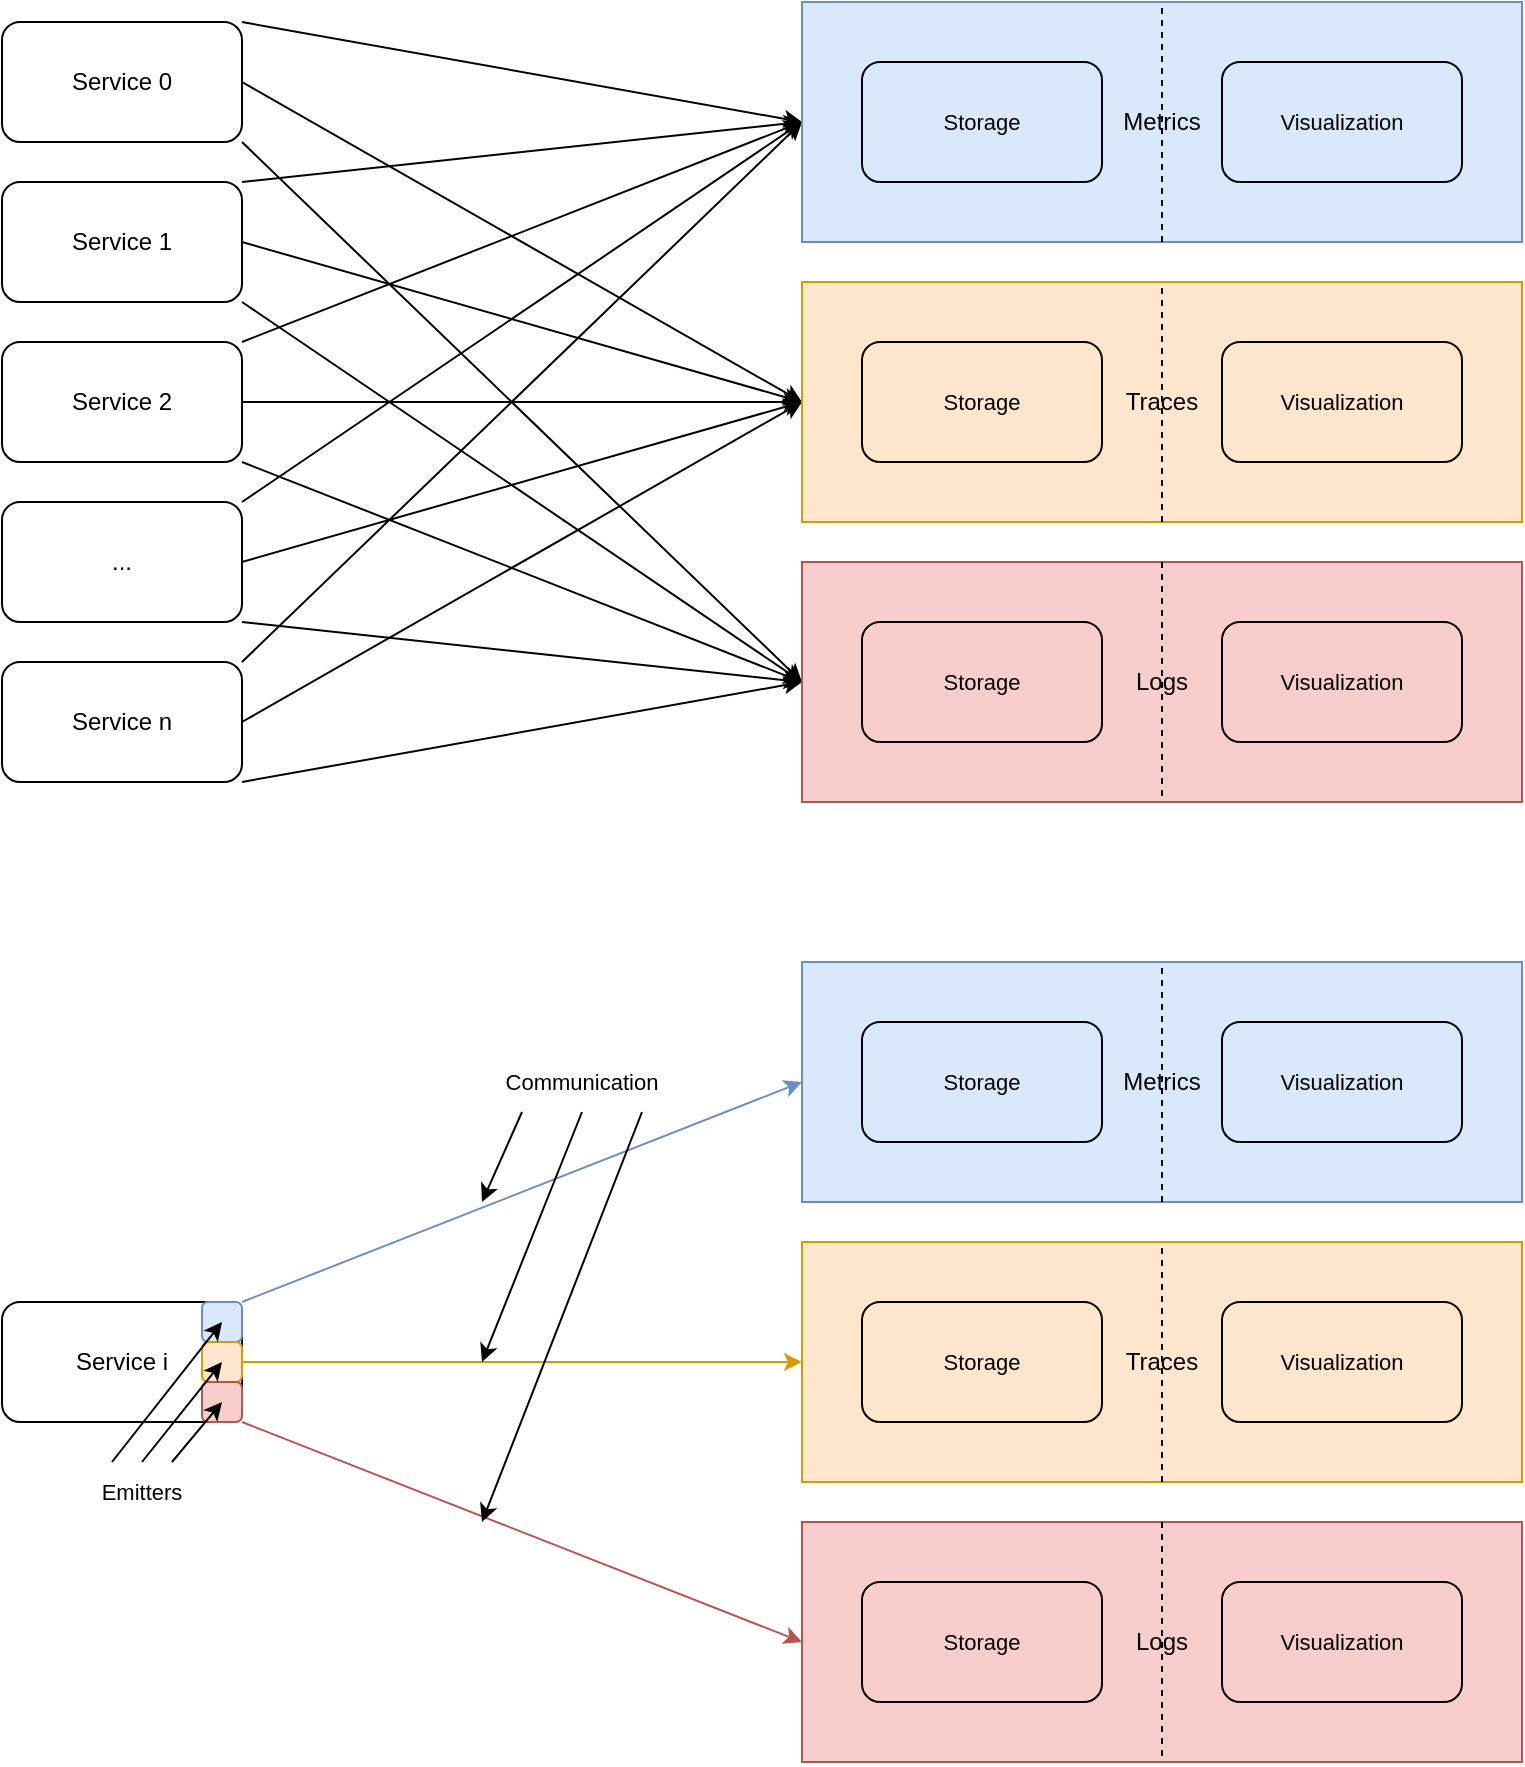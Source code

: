 <mxfile version="23.1.2" type="github">
  <diagram name="Page-1" id="jL8QJJ9i0J1CRAjg_JqJ">
    <mxGraphModel dx="1642" dy="1071" grid="1" gridSize="10" guides="1" tooltips="1" connect="1" arrows="1" fold="1" page="1" pageScale="1" pageWidth="850" pageHeight="1100" math="0" shadow="0">
      <root>
        <mxCell id="0" />
        <mxCell id="1" parent="0" />
        <mxCell id="ws0YUDlQVEAu4O6Q2yZI-9" style="rounded=0;orthogonalLoop=1;jettySize=auto;html=1;exitX=1;exitY=0;exitDx=0;exitDy=0;entryX=0;entryY=0.5;entryDx=0;entryDy=0;startArrow=none;startFill=0;endArrow=classic;endFill=1;" edge="1" parent="1" source="ws0YUDlQVEAu4O6Q2yZI-1" target="ws0YUDlQVEAu4O6Q2yZI-6">
          <mxGeometry relative="1" as="geometry" />
        </mxCell>
        <mxCell id="ws0YUDlQVEAu4O6Q2yZI-10" style="rounded=0;orthogonalLoop=1;jettySize=auto;html=1;exitX=1;exitY=0.5;exitDx=0;exitDy=0;entryX=0;entryY=0.5;entryDx=0;entryDy=0;" edge="1" parent="1" source="ws0YUDlQVEAu4O6Q2yZI-1" target="ws0YUDlQVEAu4O6Q2yZI-7">
          <mxGeometry relative="1" as="geometry" />
        </mxCell>
        <mxCell id="ws0YUDlQVEAu4O6Q2yZI-11" style="edgeStyle=none;shape=connector;rounded=0;orthogonalLoop=1;jettySize=auto;html=1;exitX=1;exitY=1;exitDx=0;exitDy=0;entryX=0;entryY=0.5;entryDx=0;entryDy=0;labelBackgroundColor=default;strokeColor=default;align=center;verticalAlign=middle;fontFamily=Helvetica;fontSize=11;fontColor=default;endArrow=classic;" edge="1" parent="1" source="ws0YUDlQVEAu4O6Q2yZI-1" target="ws0YUDlQVEAu4O6Q2yZI-8">
          <mxGeometry relative="1" as="geometry" />
        </mxCell>
        <mxCell id="ws0YUDlQVEAu4O6Q2yZI-1" value="&lt;div&gt;Service 0&lt;br&gt;&lt;/div&gt;" style="rounded=1;whiteSpace=wrap;html=1;" vertex="1" parent="1">
          <mxGeometry x="40" y="50" width="120" height="60" as="geometry" />
        </mxCell>
        <mxCell id="ws0YUDlQVEAu4O6Q2yZI-12" style="edgeStyle=none;shape=connector;rounded=0;orthogonalLoop=1;jettySize=auto;html=1;exitX=1;exitY=0;exitDx=0;exitDy=0;entryX=0;entryY=0.5;entryDx=0;entryDy=0;labelBackgroundColor=default;strokeColor=default;align=center;verticalAlign=middle;fontFamily=Helvetica;fontSize=11;fontColor=default;endArrow=classic;" edge="1" parent="1" source="ws0YUDlQVEAu4O6Q2yZI-2" target="ws0YUDlQVEAu4O6Q2yZI-6">
          <mxGeometry relative="1" as="geometry" />
        </mxCell>
        <mxCell id="ws0YUDlQVEAu4O6Q2yZI-13" style="edgeStyle=none;shape=connector;rounded=0;orthogonalLoop=1;jettySize=auto;html=1;exitX=1;exitY=0.5;exitDx=0;exitDy=0;entryX=0;entryY=0.5;entryDx=0;entryDy=0;labelBackgroundColor=default;strokeColor=default;align=center;verticalAlign=middle;fontFamily=Helvetica;fontSize=11;fontColor=default;endArrow=classic;" edge="1" parent="1" source="ws0YUDlQVEAu4O6Q2yZI-2" target="ws0YUDlQVEAu4O6Q2yZI-7">
          <mxGeometry relative="1" as="geometry" />
        </mxCell>
        <mxCell id="ws0YUDlQVEAu4O6Q2yZI-14" style="edgeStyle=none;shape=connector;rounded=0;orthogonalLoop=1;jettySize=auto;html=1;exitX=1;exitY=1;exitDx=0;exitDy=0;entryX=0;entryY=0.5;entryDx=0;entryDy=0;labelBackgroundColor=default;strokeColor=default;align=center;verticalAlign=middle;fontFamily=Helvetica;fontSize=11;fontColor=default;endArrow=classic;" edge="1" parent="1" source="ws0YUDlQVEAu4O6Q2yZI-2" target="ws0YUDlQVEAu4O6Q2yZI-8">
          <mxGeometry relative="1" as="geometry" />
        </mxCell>
        <mxCell id="ws0YUDlQVEAu4O6Q2yZI-2" value="Service 1" style="rounded=1;whiteSpace=wrap;html=1;" vertex="1" parent="1">
          <mxGeometry x="40" y="130" width="120" height="60" as="geometry" />
        </mxCell>
        <mxCell id="ws0YUDlQVEAu4O6Q2yZI-15" style="edgeStyle=none;shape=connector;rounded=0;orthogonalLoop=1;jettySize=auto;html=1;exitX=1;exitY=0;exitDx=0;exitDy=0;entryX=0;entryY=0.5;entryDx=0;entryDy=0;labelBackgroundColor=default;strokeColor=default;align=center;verticalAlign=middle;fontFamily=Helvetica;fontSize=11;fontColor=default;endArrow=classic;" edge="1" parent="1" source="ws0YUDlQVEAu4O6Q2yZI-3" target="ws0YUDlQVEAu4O6Q2yZI-6">
          <mxGeometry relative="1" as="geometry" />
        </mxCell>
        <mxCell id="ws0YUDlQVEAu4O6Q2yZI-16" style="edgeStyle=none;shape=connector;rounded=0;orthogonalLoop=1;jettySize=auto;html=1;exitX=1;exitY=0.5;exitDx=0;exitDy=0;entryX=0;entryY=0.5;entryDx=0;entryDy=0;labelBackgroundColor=default;strokeColor=default;align=center;verticalAlign=middle;fontFamily=Helvetica;fontSize=11;fontColor=default;endArrow=classic;" edge="1" parent="1" source="ws0YUDlQVEAu4O6Q2yZI-3" target="ws0YUDlQVEAu4O6Q2yZI-7">
          <mxGeometry relative="1" as="geometry" />
        </mxCell>
        <mxCell id="ws0YUDlQVEAu4O6Q2yZI-17" style="edgeStyle=none;shape=connector;rounded=0;orthogonalLoop=1;jettySize=auto;html=1;exitX=1;exitY=1;exitDx=0;exitDy=0;entryX=0;entryY=0.5;entryDx=0;entryDy=0;labelBackgroundColor=default;strokeColor=default;align=center;verticalAlign=middle;fontFamily=Helvetica;fontSize=11;fontColor=default;endArrow=classic;" edge="1" parent="1" source="ws0YUDlQVEAu4O6Q2yZI-3" target="ws0YUDlQVEAu4O6Q2yZI-8">
          <mxGeometry relative="1" as="geometry" />
        </mxCell>
        <mxCell id="ws0YUDlQVEAu4O6Q2yZI-3" value="&lt;div&gt;Service 2&lt;/div&gt;" style="rounded=1;whiteSpace=wrap;html=1;" vertex="1" parent="1">
          <mxGeometry x="40" y="210" width="120" height="60" as="geometry" />
        </mxCell>
        <mxCell id="ws0YUDlQVEAu4O6Q2yZI-18" style="edgeStyle=none;shape=connector;rounded=0;orthogonalLoop=1;jettySize=auto;html=1;exitX=1;exitY=0;exitDx=0;exitDy=0;entryX=0;entryY=0.5;entryDx=0;entryDy=0;labelBackgroundColor=default;strokeColor=default;align=center;verticalAlign=middle;fontFamily=Helvetica;fontSize=11;fontColor=default;endArrow=classic;" edge="1" parent="1" source="ws0YUDlQVEAu4O6Q2yZI-4" target="ws0YUDlQVEAu4O6Q2yZI-6">
          <mxGeometry relative="1" as="geometry" />
        </mxCell>
        <mxCell id="ws0YUDlQVEAu4O6Q2yZI-19" style="edgeStyle=none;shape=connector;rounded=0;orthogonalLoop=1;jettySize=auto;html=1;exitX=1;exitY=0.5;exitDx=0;exitDy=0;entryX=0;entryY=0.5;entryDx=0;entryDy=0;labelBackgroundColor=default;strokeColor=default;align=center;verticalAlign=middle;fontFamily=Helvetica;fontSize=11;fontColor=default;endArrow=classic;" edge="1" parent="1" source="ws0YUDlQVEAu4O6Q2yZI-4" target="ws0YUDlQVEAu4O6Q2yZI-7">
          <mxGeometry relative="1" as="geometry" />
        </mxCell>
        <mxCell id="ws0YUDlQVEAu4O6Q2yZI-20" style="edgeStyle=none;shape=connector;rounded=0;orthogonalLoop=1;jettySize=auto;html=1;exitX=1;exitY=1;exitDx=0;exitDy=0;entryX=0;entryY=0.5;entryDx=0;entryDy=0;labelBackgroundColor=default;strokeColor=default;align=center;verticalAlign=middle;fontFamily=Helvetica;fontSize=11;fontColor=default;endArrow=classic;" edge="1" parent="1" source="ws0YUDlQVEAu4O6Q2yZI-4" target="ws0YUDlQVEAu4O6Q2yZI-8">
          <mxGeometry relative="1" as="geometry" />
        </mxCell>
        <mxCell id="ws0YUDlQVEAu4O6Q2yZI-4" value="..." style="rounded=1;whiteSpace=wrap;html=1;" vertex="1" parent="1">
          <mxGeometry x="40" y="290" width="120" height="60" as="geometry" />
        </mxCell>
        <mxCell id="ws0YUDlQVEAu4O6Q2yZI-21" style="edgeStyle=none;shape=connector;rounded=0;orthogonalLoop=1;jettySize=auto;html=1;exitX=1;exitY=0;exitDx=0;exitDy=0;entryX=0;entryY=0.5;entryDx=0;entryDy=0;labelBackgroundColor=default;strokeColor=default;align=center;verticalAlign=middle;fontFamily=Helvetica;fontSize=11;fontColor=default;endArrow=classic;" edge="1" parent="1" source="ws0YUDlQVEAu4O6Q2yZI-5" target="ws0YUDlQVEAu4O6Q2yZI-6">
          <mxGeometry relative="1" as="geometry" />
        </mxCell>
        <mxCell id="ws0YUDlQVEAu4O6Q2yZI-22" style="edgeStyle=none;shape=connector;rounded=0;orthogonalLoop=1;jettySize=auto;html=1;exitX=1;exitY=0.5;exitDx=0;exitDy=0;entryX=0;entryY=0.5;entryDx=0;entryDy=0;labelBackgroundColor=default;strokeColor=default;align=center;verticalAlign=middle;fontFamily=Helvetica;fontSize=11;fontColor=default;endArrow=classic;" edge="1" parent="1" source="ws0YUDlQVEAu4O6Q2yZI-5" target="ws0YUDlQVEAu4O6Q2yZI-7">
          <mxGeometry relative="1" as="geometry" />
        </mxCell>
        <mxCell id="ws0YUDlQVEAu4O6Q2yZI-23" style="edgeStyle=none;shape=connector;rounded=0;orthogonalLoop=1;jettySize=auto;html=1;exitX=1;exitY=1;exitDx=0;exitDy=0;labelBackgroundColor=default;strokeColor=default;align=center;verticalAlign=middle;fontFamily=Helvetica;fontSize=11;fontColor=default;endArrow=classic;" edge="1" parent="1" source="ws0YUDlQVEAu4O6Q2yZI-5">
          <mxGeometry relative="1" as="geometry">
            <mxPoint x="440" y="380" as="targetPoint" />
          </mxGeometry>
        </mxCell>
        <mxCell id="ws0YUDlQVEAu4O6Q2yZI-5" value="&lt;div&gt;Service n&lt;br&gt;&lt;/div&gt;" style="rounded=1;whiteSpace=wrap;html=1;" vertex="1" parent="1">
          <mxGeometry x="40" y="370" width="120" height="60" as="geometry" />
        </mxCell>
        <mxCell id="ws0YUDlQVEAu4O6Q2yZI-6" value="Metrics" style="rounded=0;whiteSpace=wrap;html=1;fillColor=#dae8fc;strokeColor=#6c8ebf;" vertex="1" parent="1">
          <mxGeometry x="440" y="40" width="360" height="120" as="geometry" />
        </mxCell>
        <mxCell id="ws0YUDlQVEAu4O6Q2yZI-7" value="Traces" style="rounded=0;whiteSpace=wrap;html=1;fillColor=#ffe6cc;strokeColor=#d79b00;" vertex="1" parent="1">
          <mxGeometry x="440" y="180" width="360" height="120" as="geometry" />
        </mxCell>
        <mxCell id="ws0YUDlQVEAu4O6Q2yZI-8" value="Logs" style="rounded=0;whiteSpace=wrap;html=1;fillColor=#f8cecc;strokeColor=#b85450;" vertex="1" parent="1">
          <mxGeometry x="440" y="320" width="360" height="120" as="geometry" />
        </mxCell>
        <mxCell id="ws0YUDlQVEAu4O6Q2yZI-24" style="rounded=0;orthogonalLoop=1;jettySize=auto;html=1;exitX=1;exitY=0;exitDx=0;exitDy=0;entryX=0;entryY=0.5;entryDx=0;entryDy=0;startArrow=none;startFill=0;endArrow=classic;endFill=1;fillColor=#dae8fc;strokeColor=#6c8ebf;" edge="1" parent="1" source="ws0YUDlQVEAu4O6Q2yZI-27" target="ws0YUDlQVEAu4O6Q2yZI-28">
          <mxGeometry relative="1" as="geometry" />
        </mxCell>
        <mxCell id="ws0YUDlQVEAu4O6Q2yZI-25" style="rounded=0;orthogonalLoop=1;jettySize=auto;html=1;exitX=1;exitY=0.5;exitDx=0;exitDy=0;entryX=0;entryY=0.5;entryDx=0;entryDy=0;fillColor=#ffe6cc;strokeColor=#d79b00;" edge="1" parent="1" source="ws0YUDlQVEAu4O6Q2yZI-27" target="ws0YUDlQVEAu4O6Q2yZI-29">
          <mxGeometry relative="1" as="geometry" />
        </mxCell>
        <mxCell id="ws0YUDlQVEAu4O6Q2yZI-26" style="edgeStyle=none;shape=connector;rounded=0;orthogonalLoop=1;jettySize=auto;html=1;exitX=1;exitY=1;exitDx=0;exitDy=0;entryX=0;entryY=0.5;entryDx=0;entryDy=0;labelBackgroundColor=default;strokeColor=#b85450;align=center;verticalAlign=middle;fontFamily=Helvetica;fontSize=11;fontColor=default;endArrow=classic;fillColor=#f8cecc;" edge="1" parent="1" source="ws0YUDlQVEAu4O6Q2yZI-27" target="ws0YUDlQVEAu4O6Q2yZI-30">
          <mxGeometry relative="1" as="geometry" />
        </mxCell>
        <mxCell id="ws0YUDlQVEAu4O6Q2yZI-27" value="&lt;div&gt;Service i&lt;/div&gt;" style="rounded=1;whiteSpace=wrap;html=1;" vertex="1" parent="1">
          <mxGeometry x="40" y="690" width="120" height="60" as="geometry" />
        </mxCell>
        <mxCell id="ws0YUDlQVEAu4O6Q2yZI-28" value="Metrics" style="rounded=0;whiteSpace=wrap;html=1;fillColor=#dae8fc;strokeColor=#6c8ebf;" vertex="1" parent="1">
          <mxGeometry x="440" y="520" width="360" height="120" as="geometry" />
        </mxCell>
        <mxCell id="ws0YUDlQVEAu4O6Q2yZI-29" value="Traces" style="rounded=0;whiteSpace=wrap;html=1;fillColor=#ffe6cc;strokeColor=#d79b00;" vertex="1" parent="1">
          <mxGeometry x="440" y="660" width="360" height="120" as="geometry" />
        </mxCell>
        <mxCell id="ws0YUDlQVEAu4O6Q2yZI-30" value="Logs" style="rounded=0;whiteSpace=wrap;html=1;fillColor=#f8cecc;strokeColor=#b85450;" vertex="1" parent="1">
          <mxGeometry x="440" y="800" width="360" height="120" as="geometry" />
        </mxCell>
        <mxCell id="ws0YUDlQVEAu4O6Q2yZI-32" value="" style="rounded=1;whiteSpace=wrap;html=1;fontFamily=Helvetica;fontSize=11;fillColor=#dae8fc;strokeColor=#6c8ebf;" vertex="1" parent="1">
          <mxGeometry x="140" y="690" width="20" height="20" as="geometry" />
        </mxCell>
        <mxCell id="ws0YUDlQVEAu4O6Q2yZI-33" value="" style="rounded=1;whiteSpace=wrap;html=1;fontFamily=Helvetica;fontSize=11;fillColor=#ffe6cc;strokeColor=#d79b00;" vertex="1" parent="1">
          <mxGeometry x="140" y="710" width="20" height="20" as="geometry" />
        </mxCell>
        <mxCell id="ws0YUDlQVEAu4O6Q2yZI-34" value="" style="rounded=1;whiteSpace=wrap;html=1;fontFamily=Helvetica;fontSize=11;fillColor=#f8cecc;strokeColor=#b85450;" vertex="1" parent="1">
          <mxGeometry x="140" y="730" width="20" height="20" as="geometry" />
        </mxCell>
        <mxCell id="ws0YUDlQVEAu4O6Q2yZI-36" style="edgeStyle=none;shape=connector;rounded=0;orthogonalLoop=1;jettySize=auto;html=1;exitX=0.75;exitY=0;exitDx=0;exitDy=0;labelBackgroundColor=default;strokeColor=default;align=center;verticalAlign=middle;fontFamily=Helvetica;fontSize=11;fontColor=default;endArrow=classic;entryX=0.5;entryY=0.5;entryDx=0;entryDy=0;entryPerimeter=0;" edge="1" parent="1" source="ws0YUDlQVEAu4O6Q2yZI-35" target="ws0YUDlQVEAu4O6Q2yZI-34">
          <mxGeometry relative="1" as="geometry">
            <mxPoint x="120" y="760" as="targetPoint" />
          </mxGeometry>
        </mxCell>
        <mxCell id="ws0YUDlQVEAu4O6Q2yZI-37" style="edgeStyle=none;shape=connector;rounded=0;orthogonalLoop=1;jettySize=auto;html=1;exitX=0.5;exitY=0;exitDx=0;exitDy=0;labelBackgroundColor=default;strokeColor=default;align=center;verticalAlign=middle;fontFamily=Helvetica;fontSize=11;fontColor=default;endArrow=classic;entryX=0.5;entryY=0.5;entryDx=0;entryDy=0;entryPerimeter=0;" edge="1" parent="1" source="ws0YUDlQVEAu4O6Q2yZI-35" target="ws0YUDlQVEAu4O6Q2yZI-33">
          <mxGeometry relative="1" as="geometry" />
        </mxCell>
        <mxCell id="ws0YUDlQVEAu4O6Q2yZI-38" style="edgeStyle=none;shape=connector;rounded=0;orthogonalLoop=1;jettySize=auto;html=1;exitX=0.25;exitY=0;exitDx=0;exitDy=0;entryX=0.5;entryY=0.5;entryDx=0;entryDy=0;labelBackgroundColor=default;strokeColor=default;align=center;verticalAlign=middle;fontFamily=Helvetica;fontSize=11;fontColor=default;endArrow=classic;entryPerimeter=0;" edge="1" parent="1" source="ws0YUDlQVEAu4O6Q2yZI-35" target="ws0YUDlQVEAu4O6Q2yZI-32">
          <mxGeometry relative="1" as="geometry" />
        </mxCell>
        <mxCell id="ws0YUDlQVEAu4O6Q2yZI-35" value="Emitters" style="text;html=1;strokeColor=none;fillColor=none;align=center;verticalAlign=middle;whiteSpace=wrap;rounded=0;fontFamily=Helvetica;fontSize=11;fontColor=default;" vertex="1" parent="1">
          <mxGeometry x="80" y="770" width="60" height="30" as="geometry" />
        </mxCell>
        <mxCell id="ws0YUDlQVEAu4O6Q2yZI-40" style="edgeStyle=none;shape=connector;rounded=0;orthogonalLoop=1;jettySize=auto;html=1;exitX=0.75;exitY=1;exitDx=0;exitDy=0;labelBackgroundColor=default;strokeColor=default;align=center;verticalAlign=middle;fontFamily=Helvetica;fontSize=11;fontColor=default;endArrow=classic;" edge="1" parent="1" source="ws0YUDlQVEAu4O6Q2yZI-39">
          <mxGeometry relative="1" as="geometry">
            <mxPoint x="280" y="800" as="targetPoint" />
          </mxGeometry>
        </mxCell>
        <mxCell id="ws0YUDlQVEAu4O6Q2yZI-41" style="edgeStyle=none;shape=connector;rounded=0;orthogonalLoop=1;jettySize=auto;html=1;exitX=0.5;exitY=1;exitDx=0;exitDy=0;labelBackgroundColor=default;strokeColor=default;align=center;verticalAlign=middle;fontFamily=Helvetica;fontSize=11;fontColor=default;endArrow=classic;" edge="1" parent="1" source="ws0YUDlQVEAu4O6Q2yZI-39">
          <mxGeometry relative="1" as="geometry">
            <mxPoint x="280" y="720" as="targetPoint" />
          </mxGeometry>
        </mxCell>
        <mxCell id="ws0YUDlQVEAu4O6Q2yZI-42" style="edgeStyle=none;shape=connector;rounded=0;orthogonalLoop=1;jettySize=auto;html=1;exitX=0.25;exitY=1;exitDx=0;exitDy=0;labelBackgroundColor=default;strokeColor=default;align=center;verticalAlign=middle;fontFamily=Helvetica;fontSize=11;fontColor=default;endArrow=classic;" edge="1" parent="1" source="ws0YUDlQVEAu4O6Q2yZI-39">
          <mxGeometry relative="1" as="geometry">
            <mxPoint x="280" y="640" as="targetPoint" />
          </mxGeometry>
        </mxCell>
        <mxCell id="ws0YUDlQVEAu4O6Q2yZI-39" value="Communication" style="text;html=1;strokeColor=none;fillColor=none;align=center;verticalAlign=middle;whiteSpace=wrap;rounded=0;fontFamily=Helvetica;fontSize=11;fontColor=default;" vertex="1" parent="1">
          <mxGeometry x="270" y="565" width="120" height="30" as="geometry" />
        </mxCell>
        <mxCell id="ws0YUDlQVEAu4O6Q2yZI-49" style="edgeStyle=none;shape=connector;rounded=0;orthogonalLoop=1;jettySize=auto;html=1;exitX=0;exitY=0.5;exitDx=0;exitDy=0;entryX=0.583;entryY=0.5;entryDx=0;entryDy=0;entryPerimeter=0;labelBackgroundColor=default;strokeColor=default;align=center;verticalAlign=middle;fontFamily=Helvetica;fontSize=11;fontColor=default;endArrow=classic;" edge="1" parent="1" source="ws0YUDlQVEAu4O6Q2yZI-57" target="ws0YUDlQVEAu4O6Q2yZI-29">
          <mxGeometry relative="1" as="geometry" />
        </mxCell>
        <mxCell id="ws0YUDlQVEAu4O6Q2yZI-51" value="" style="endArrow=none;dashed=1;html=1;rounded=0;labelBackgroundColor=default;strokeColor=default;align=center;verticalAlign=middle;fontFamily=Helvetica;fontSize=11;fontColor=default;shape=connector;entryX=0.5;entryY=0;entryDx=0;entryDy=0;exitX=0.5;exitY=1;exitDx=0;exitDy=0;" edge="1" parent="1" source="ws0YUDlQVEAu4O6Q2yZI-28" target="ws0YUDlQVEAu4O6Q2yZI-28">
          <mxGeometry width="50" height="50" relative="1" as="geometry">
            <mxPoint x="340" y="630" as="sourcePoint" />
            <mxPoint x="390" y="580" as="targetPoint" />
          </mxGeometry>
        </mxCell>
        <mxCell id="ws0YUDlQVEAu4O6Q2yZI-52" value="" style="endArrow=none;dashed=1;html=1;rounded=0;labelBackgroundColor=default;strokeColor=default;align=center;verticalAlign=middle;fontFamily=Helvetica;fontSize=11;fontColor=default;shape=connector;exitX=0.5;exitY=1;exitDx=0;exitDy=0;entryX=0.5;entryY=0;entryDx=0;entryDy=0;" edge="1" parent="1" source="ws0YUDlQVEAu4O6Q2yZI-29" target="ws0YUDlQVEAu4O6Q2yZI-29">
          <mxGeometry width="50" height="50" relative="1" as="geometry">
            <mxPoint x="630" y="650" as="sourcePoint" />
            <mxPoint x="630" y="530" as="targetPoint" />
          </mxGeometry>
        </mxCell>
        <mxCell id="ws0YUDlQVEAu4O6Q2yZI-53" value="" style="endArrow=none;dashed=1;html=1;rounded=0;labelBackgroundColor=default;strokeColor=default;align=center;verticalAlign=middle;fontFamily=Helvetica;fontSize=11;fontColor=default;shape=connector;entryX=0.5;entryY=1;entryDx=0;entryDy=0;exitX=0.5;exitY=0;exitDx=0;exitDy=0;" edge="1" parent="1" source="ws0YUDlQVEAu4O6Q2yZI-30" target="ws0YUDlQVEAu4O6Q2yZI-30">
          <mxGeometry width="50" height="50" relative="1" as="geometry">
            <mxPoint x="640" y="660" as="sourcePoint" />
            <mxPoint x="640" y="540" as="targetPoint" />
          </mxGeometry>
        </mxCell>
        <mxCell id="ws0YUDlQVEAu4O6Q2yZI-54" value="Storage" style="rounded=1;whiteSpace=wrap;html=1;fontFamily=Helvetica;fontSize=11;fontColor=default;fillColor=none;" vertex="1" parent="1">
          <mxGeometry x="470" y="550" width="120" height="60" as="geometry" />
        </mxCell>
        <mxCell id="ws0YUDlQVEAu4O6Q2yZI-55" value="Visualization" style="rounded=1;whiteSpace=wrap;html=1;fontFamily=Helvetica;fontSize=11;fontColor=default;fillColor=none;" vertex="1" parent="1">
          <mxGeometry x="650" y="550" width="120" height="60" as="geometry" />
        </mxCell>
        <mxCell id="ws0YUDlQVEAu4O6Q2yZI-56" value="Storage" style="rounded=1;whiteSpace=wrap;html=1;fontFamily=Helvetica;fontSize=11;fontColor=default;fillColor=none;" vertex="1" parent="1">
          <mxGeometry x="470" y="690" width="120" height="60" as="geometry" />
        </mxCell>
        <mxCell id="ws0YUDlQVEAu4O6Q2yZI-57" value="Visualization" style="rounded=1;whiteSpace=wrap;html=1;fontFamily=Helvetica;fontSize=11;fontColor=default;fillColor=none;" vertex="1" parent="1">
          <mxGeometry x="650" y="690" width="120" height="60" as="geometry" />
        </mxCell>
        <mxCell id="ws0YUDlQVEAu4O6Q2yZI-60" value="Storage" style="rounded=1;whiteSpace=wrap;html=1;fontFamily=Helvetica;fontSize=11;fontColor=default;fillColor=none;" vertex="1" parent="1">
          <mxGeometry x="470" y="830" width="120" height="60" as="geometry" />
        </mxCell>
        <mxCell id="ws0YUDlQVEAu4O6Q2yZI-61" value="Visualization" style="rounded=1;whiteSpace=wrap;html=1;fontFamily=Helvetica;fontSize=11;fontColor=default;fillColor=none;" vertex="1" parent="1">
          <mxGeometry x="650" y="830" width="120" height="60" as="geometry" />
        </mxCell>
        <mxCell id="ws0YUDlQVEAu4O6Q2yZI-62" value="" style="endArrow=none;dashed=1;html=1;rounded=0;labelBackgroundColor=default;strokeColor=default;align=center;verticalAlign=middle;fontFamily=Helvetica;fontSize=11;fontColor=default;shape=connector;entryX=0.5;entryY=0;entryDx=0;entryDy=0;exitX=0.5;exitY=1;exitDx=0;exitDy=0;" edge="1" parent="1">
          <mxGeometry width="50" height="50" relative="1" as="geometry">
            <mxPoint x="620" y="160" as="sourcePoint" />
            <mxPoint x="620" y="40" as="targetPoint" />
          </mxGeometry>
        </mxCell>
        <mxCell id="ws0YUDlQVEAu4O6Q2yZI-63" value="" style="endArrow=none;dashed=1;html=1;rounded=0;labelBackgroundColor=default;strokeColor=default;align=center;verticalAlign=middle;fontFamily=Helvetica;fontSize=11;fontColor=default;shape=connector;exitX=0.5;exitY=1;exitDx=0;exitDy=0;entryX=0.5;entryY=0;entryDx=0;entryDy=0;" edge="1" parent="1">
          <mxGeometry width="50" height="50" relative="1" as="geometry">
            <mxPoint x="620" y="300" as="sourcePoint" />
            <mxPoint x="620" y="180" as="targetPoint" />
          </mxGeometry>
        </mxCell>
        <mxCell id="ws0YUDlQVEAu4O6Q2yZI-64" value="" style="endArrow=none;dashed=1;html=1;rounded=0;labelBackgroundColor=default;strokeColor=default;align=center;verticalAlign=middle;fontFamily=Helvetica;fontSize=11;fontColor=default;shape=connector;entryX=0.5;entryY=1;entryDx=0;entryDy=0;exitX=0.5;exitY=0;exitDx=0;exitDy=0;" edge="1" parent="1">
          <mxGeometry width="50" height="50" relative="1" as="geometry">
            <mxPoint x="620" y="320" as="sourcePoint" />
            <mxPoint x="620" y="440" as="targetPoint" />
          </mxGeometry>
        </mxCell>
        <mxCell id="ws0YUDlQVEAu4O6Q2yZI-65" value="Storage" style="rounded=1;whiteSpace=wrap;html=1;fontFamily=Helvetica;fontSize=11;fontColor=default;fillColor=none;" vertex="1" parent="1">
          <mxGeometry x="470" y="70" width="120" height="60" as="geometry" />
        </mxCell>
        <mxCell id="ws0YUDlQVEAu4O6Q2yZI-66" value="Visualization" style="rounded=1;whiteSpace=wrap;html=1;fontFamily=Helvetica;fontSize=11;fontColor=default;fillColor=none;" vertex="1" parent="1">
          <mxGeometry x="650" y="70" width="120" height="60" as="geometry" />
        </mxCell>
        <mxCell id="ws0YUDlQVEAu4O6Q2yZI-67" value="Storage" style="rounded=1;whiteSpace=wrap;html=1;fontFamily=Helvetica;fontSize=11;fontColor=default;fillColor=none;" vertex="1" parent="1">
          <mxGeometry x="470" y="210" width="120" height="60" as="geometry" />
        </mxCell>
        <mxCell id="ws0YUDlQVEAu4O6Q2yZI-68" value="Visualization" style="rounded=1;whiteSpace=wrap;html=1;fontFamily=Helvetica;fontSize=11;fontColor=default;fillColor=none;" vertex="1" parent="1">
          <mxGeometry x="650" y="210" width="120" height="60" as="geometry" />
        </mxCell>
        <mxCell id="ws0YUDlQVEAu4O6Q2yZI-69" value="Storage" style="rounded=1;whiteSpace=wrap;html=1;fontFamily=Helvetica;fontSize=11;fontColor=default;fillColor=none;" vertex="1" parent="1">
          <mxGeometry x="470" y="350" width="120" height="60" as="geometry" />
        </mxCell>
        <mxCell id="ws0YUDlQVEAu4O6Q2yZI-70" value="Visualization" style="rounded=1;whiteSpace=wrap;html=1;fontFamily=Helvetica;fontSize=11;fontColor=default;fillColor=none;" vertex="1" parent="1">
          <mxGeometry x="650" y="350" width="120" height="60" as="geometry" />
        </mxCell>
      </root>
    </mxGraphModel>
  </diagram>
</mxfile>
